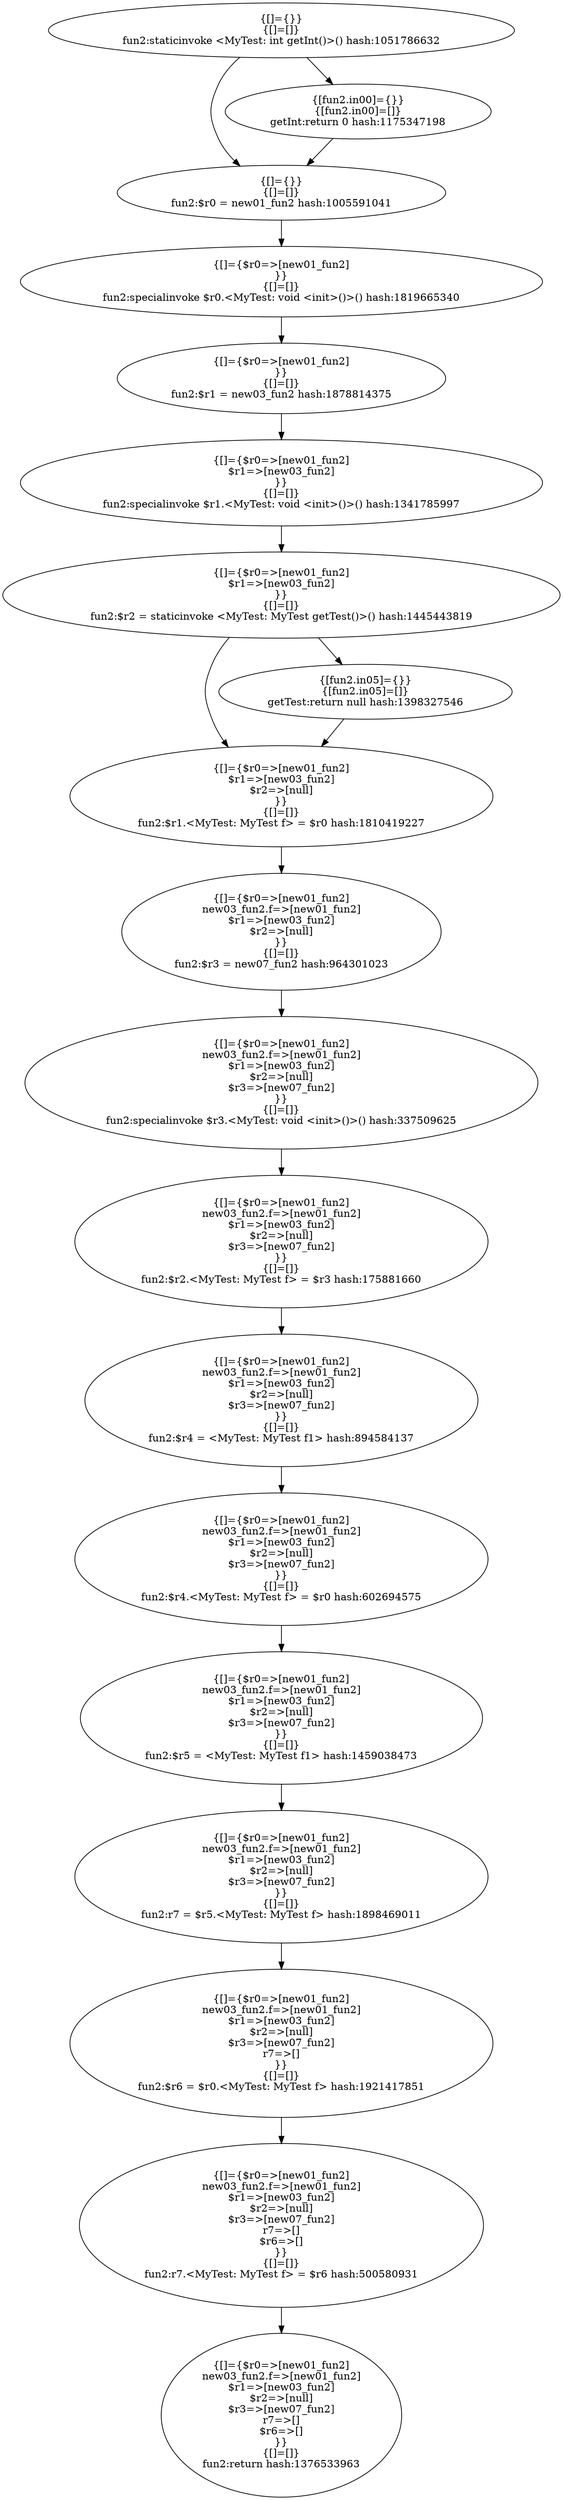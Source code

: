 digraph "./target2-mine/MyTest.fun2" {
    "{[]={}}
{[]=[]}
fun2:staticinvoke <MyTest: int getInt()>() hash:1051786632";
    "{[]={}}
{[]=[]}
fun2:$r0 = new01_fun2 hash:1005591041";
    "{[]={$r0=>[new01_fun2]
}}
{[]=[]}
fun2:specialinvoke $r0.<MyTest: void <init>()>() hash:1819665340";
    "{[]={$r0=>[new01_fun2]
}}
{[]=[]}
fun2:$r1 = new03_fun2 hash:1878814375";
    "{[]={$r0=>[new01_fun2]
$r1=>[new03_fun2]
}}
{[]=[]}
fun2:specialinvoke $r1.<MyTest: void <init>()>() hash:1341785997";
    "{[]={$r0=>[new01_fun2]
$r1=>[new03_fun2]
}}
{[]=[]}
fun2:$r2 = staticinvoke <MyTest: MyTest getTest()>() hash:1445443819";
    "{[]={$r0=>[new01_fun2]
$r1=>[new03_fun2]
$r2=>[null]
}}
{[]=[]}
fun2:$r1.<MyTest: MyTest f> = $r0 hash:1810419227";
    "{[]={$r0=>[new01_fun2]
new03_fun2.f=>[new01_fun2]
$r1=>[new03_fun2]
$r2=>[null]
}}
{[]=[]}
fun2:$r3 = new07_fun2 hash:964301023";
    "{[]={$r0=>[new01_fun2]
new03_fun2.f=>[new01_fun2]
$r1=>[new03_fun2]
$r2=>[null]
$r3=>[new07_fun2]
}}
{[]=[]}
fun2:specialinvoke $r3.<MyTest: void <init>()>() hash:337509625";
    "{[]={$r0=>[new01_fun2]
new03_fun2.f=>[new01_fun2]
$r1=>[new03_fun2]
$r2=>[null]
$r3=>[new07_fun2]
}}
{[]=[]}
fun2:$r2.<MyTest: MyTest f> = $r3 hash:175881660";
    "{[]={$r0=>[new01_fun2]
new03_fun2.f=>[new01_fun2]
$r1=>[new03_fun2]
$r2=>[null]
$r3=>[new07_fun2]
}}
{[]=[]}
fun2:$r4 = <MyTest: MyTest f1> hash:894584137";
    "{[]={$r0=>[new01_fun2]
new03_fun2.f=>[new01_fun2]
$r1=>[new03_fun2]
$r2=>[null]
$r3=>[new07_fun2]
}}
{[]=[]}
fun2:$r4.<MyTest: MyTest f> = $r0 hash:602694575";
    "{[]={$r0=>[new01_fun2]
new03_fun2.f=>[new01_fun2]
$r1=>[new03_fun2]
$r2=>[null]
$r3=>[new07_fun2]
}}
{[]=[]}
fun2:$r5 = <MyTest: MyTest f1> hash:1459038473";
    "{[]={$r0=>[new01_fun2]
new03_fun2.f=>[new01_fun2]
$r1=>[new03_fun2]
$r2=>[null]
$r3=>[new07_fun2]
}}
{[]=[]}
fun2:r7 = $r5.<MyTest: MyTest f> hash:1898469011";
    "{[]={$r0=>[new01_fun2]
new03_fun2.f=>[new01_fun2]
$r1=>[new03_fun2]
$r2=>[null]
$r3=>[new07_fun2]
r7=>[]
}}
{[]=[]}
fun2:$r6 = $r0.<MyTest: MyTest f> hash:1921417851";
    "{[]={$r0=>[new01_fun2]
new03_fun2.f=>[new01_fun2]
$r1=>[new03_fun2]
$r2=>[null]
$r3=>[new07_fun2]
r7=>[]
$r6=>[]
}}
{[]=[]}
fun2:r7.<MyTest: MyTest f> = $r6 hash:500580931";
    "{[]={$r0=>[new01_fun2]
new03_fun2.f=>[new01_fun2]
$r1=>[new03_fun2]
$r2=>[null]
$r3=>[new07_fun2]
r7=>[]
$r6=>[]
}}
{[]=[]}
fun2:return hash:1376533963";
    "{[fun2.in00]={}}
{[fun2.in00]=[]}
getInt:return 0 hash:1175347198";
    "{[fun2.in05]={}}
{[fun2.in05]=[]}
getTest:return null hash:1398327546";
    "{[]={}}
{[]=[]}
fun2:staticinvoke <MyTest: int getInt()>() hash:1051786632"->"{[fun2.in00]={}}
{[fun2.in00]=[]}
getInt:return 0 hash:1175347198";
    "{[]={}}
{[]=[]}
fun2:staticinvoke <MyTest: int getInt()>() hash:1051786632"->"{[]={}}
{[]=[]}
fun2:$r0 = new01_fun2 hash:1005591041";
    "{[]={}}
{[]=[]}
fun2:$r0 = new01_fun2 hash:1005591041"->"{[]={$r0=>[new01_fun2]
}}
{[]=[]}
fun2:specialinvoke $r0.<MyTest: void <init>()>() hash:1819665340";
    "{[]={$r0=>[new01_fun2]
}}
{[]=[]}
fun2:specialinvoke $r0.<MyTest: void <init>()>() hash:1819665340"->"{[]={$r0=>[new01_fun2]
}}
{[]=[]}
fun2:$r1 = new03_fun2 hash:1878814375";
    "{[]={$r0=>[new01_fun2]
}}
{[]=[]}
fun2:$r1 = new03_fun2 hash:1878814375"->"{[]={$r0=>[new01_fun2]
$r1=>[new03_fun2]
}}
{[]=[]}
fun2:specialinvoke $r1.<MyTest: void <init>()>() hash:1341785997";
    "{[]={$r0=>[new01_fun2]
$r1=>[new03_fun2]
}}
{[]=[]}
fun2:specialinvoke $r1.<MyTest: void <init>()>() hash:1341785997"->"{[]={$r0=>[new01_fun2]
$r1=>[new03_fun2]
}}
{[]=[]}
fun2:$r2 = staticinvoke <MyTest: MyTest getTest()>() hash:1445443819";
    "{[]={$r0=>[new01_fun2]
$r1=>[new03_fun2]
}}
{[]=[]}
fun2:$r2 = staticinvoke <MyTest: MyTest getTest()>() hash:1445443819"->"{[fun2.in05]={}}
{[fun2.in05]=[]}
getTest:return null hash:1398327546";
    "{[]={$r0=>[new01_fun2]
$r1=>[new03_fun2]
}}
{[]=[]}
fun2:$r2 = staticinvoke <MyTest: MyTest getTest()>() hash:1445443819"->"{[]={$r0=>[new01_fun2]
$r1=>[new03_fun2]
$r2=>[null]
}}
{[]=[]}
fun2:$r1.<MyTest: MyTest f> = $r0 hash:1810419227";
    "{[]={$r0=>[new01_fun2]
$r1=>[new03_fun2]
$r2=>[null]
}}
{[]=[]}
fun2:$r1.<MyTest: MyTest f> = $r0 hash:1810419227"->"{[]={$r0=>[new01_fun2]
new03_fun2.f=>[new01_fun2]
$r1=>[new03_fun2]
$r2=>[null]
}}
{[]=[]}
fun2:$r3 = new07_fun2 hash:964301023";
    "{[]={$r0=>[new01_fun2]
new03_fun2.f=>[new01_fun2]
$r1=>[new03_fun2]
$r2=>[null]
}}
{[]=[]}
fun2:$r3 = new07_fun2 hash:964301023"->"{[]={$r0=>[new01_fun2]
new03_fun2.f=>[new01_fun2]
$r1=>[new03_fun2]
$r2=>[null]
$r3=>[new07_fun2]
}}
{[]=[]}
fun2:specialinvoke $r3.<MyTest: void <init>()>() hash:337509625";
    "{[]={$r0=>[new01_fun2]
new03_fun2.f=>[new01_fun2]
$r1=>[new03_fun2]
$r2=>[null]
$r3=>[new07_fun2]
}}
{[]=[]}
fun2:specialinvoke $r3.<MyTest: void <init>()>() hash:337509625"->"{[]={$r0=>[new01_fun2]
new03_fun2.f=>[new01_fun2]
$r1=>[new03_fun2]
$r2=>[null]
$r3=>[new07_fun2]
}}
{[]=[]}
fun2:$r2.<MyTest: MyTest f> = $r3 hash:175881660";
    "{[]={$r0=>[new01_fun2]
new03_fun2.f=>[new01_fun2]
$r1=>[new03_fun2]
$r2=>[null]
$r3=>[new07_fun2]
}}
{[]=[]}
fun2:$r2.<MyTest: MyTest f> = $r3 hash:175881660"->"{[]={$r0=>[new01_fun2]
new03_fun2.f=>[new01_fun2]
$r1=>[new03_fun2]
$r2=>[null]
$r3=>[new07_fun2]
}}
{[]=[]}
fun2:$r4 = <MyTest: MyTest f1> hash:894584137";
    "{[]={$r0=>[new01_fun2]
new03_fun2.f=>[new01_fun2]
$r1=>[new03_fun2]
$r2=>[null]
$r3=>[new07_fun2]
}}
{[]=[]}
fun2:$r4 = <MyTest: MyTest f1> hash:894584137"->"{[]={$r0=>[new01_fun2]
new03_fun2.f=>[new01_fun2]
$r1=>[new03_fun2]
$r2=>[null]
$r3=>[new07_fun2]
}}
{[]=[]}
fun2:$r4.<MyTest: MyTest f> = $r0 hash:602694575";
    "{[]={$r0=>[new01_fun2]
new03_fun2.f=>[new01_fun2]
$r1=>[new03_fun2]
$r2=>[null]
$r3=>[new07_fun2]
}}
{[]=[]}
fun2:$r4.<MyTest: MyTest f> = $r0 hash:602694575"->"{[]={$r0=>[new01_fun2]
new03_fun2.f=>[new01_fun2]
$r1=>[new03_fun2]
$r2=>[null]
$r3=>[new07_fun2]
}}
{[]=[]}
fun2:$r5 = <MyTest: MyTest f1> hash:1459038473";
    "{[]={$r0=>[new01_fun2]
new03_fun2.f=>[new01_fun2]
$r1=>[new03_fun2]
$r2=>[null]
$r3=>[new07_fun2]
}}
{[]=[]}
fun2:$r5 = <MyTest: MyTest f1> hash:1459038473"->"{[]={$r0=>[new01_fun2]
new03_fun2.f=>[new01_fun2]
$r1=>[new03_fun2]
$r2=>[null]
$r3=>[new07_fun2]
}}
{[]=[]}
fun2:r7 = $r5.<MyTest: MyTest f> hash:1898469011";
    "{[]={$r0=>[new01_fun2]
new03_fun2.f=>[new01_fun2]
$r1=>[new03_fun2]
$r2=>[null]
$r3=>[new07_fun2]
}}
{[]=[]}
fun2:r7 = $r5.<MyTest: MyTest f> hash:1898469011"->"{[]={$r0=>[new01_fun2]
new03_fun2.f=>[new01_fun2]
$r1=>[new03_fun2]
$r2=>[null]
$r3=>[new07_fun2]
r7=>[]
}}
{[]=[]}
fun2:$r6 = $r0.<MyTest: MyTest f> hash:1921417851";
    "{[]={$r0=>[new01_fun2]
new03_fun2.f=>[new01_fun2]
$r1=>[new03_fun2]
$r2=>[null]
$r3=>[new07_fun2]
r7=>[]
}}
{[]=[]}
fun2:$r6 = $r0.<MyTest: MyTest f> hash:1921417851"->"{[]={$r0=>[new01_fun2]
new03_fun2.f=>[new01_fun2]
$r1=>[new03_fun2]
$r2=>[null]
$r3=>[new07_fun2]
r7=>[]
$r6=>[]
}}
{[]=[]}
fun2:r7.<MyTest: MyTest f> = $r6 hash:500580931";
    "{[]={$r0=>[new01_fun2]
new03_fun2.f=>[new01_fun2]
$r1=>[new03_fun2]
$r2=>[null]
$r3=>[new07_fun2]
r7=>[]
$r6=>[]
}}
{[]=[]}
fun2:r7.<MyTest: MyTest f> = $r6 hash:500580931"->"{[]={$r0=>[new01_fun2]
new03_fun2.f=>[new01_fun2]
$r1=>[new03_fun2]
$r2=>[null]
$r3=>[new07_fun2]
r7=>[]
$r6=>[]
}}
{[]=[]}
fun2:return hash:1376533963";
    "{[fun2.in00]={}}
{[fun2.in00]=[]}
getInt:return 0 hash:1175347198"->"{[]={}}
{[]=[]}
fun2:$r0 = new01_fun2 hash:1005591041";
    "{[fun2.in05]={}}
{[fun2.in05]=[]}
getTest:return null hash:1398327546"->"{[]={$r0=>[new01_fun2]
$r1=>[new03_fun2]
$r2=>[null]
}}
{[]=[]}
fun2:$r1.<MyTest: MyTest f> = $r0 hash:1810419227";
}
